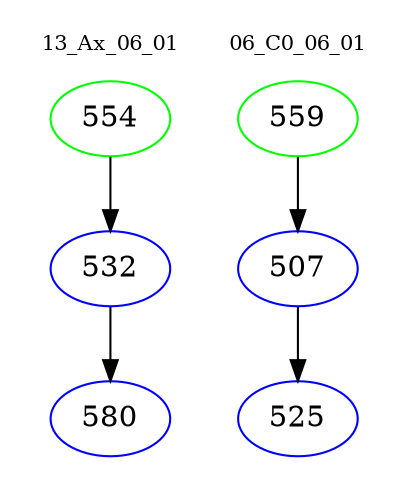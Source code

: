 digraph{
subgraph cluster_0 {
color = white
label = "13_Ax_06_01";
fontsize=10;
T0_554 [label="554", color="green"]
T0_554 -> T0_532 [color="black"]
T0_532 [label="532", color="blue"]
T0_532 -> T0_580 [color="black"]
T0_580 [label="580", color="blue"]
}
subgraph cluster_1 {
color = white
label = "06_C0_06_01";
fontsize=10;
T1_559 [label="559", color="green"]
T1_559 -> T1_507 [color="black"]
T1_507 [label="507", color="blue"]
T1_507 -> T1_525 [color="black"]
T1_525 [label="525", color="blue"]
}
}
